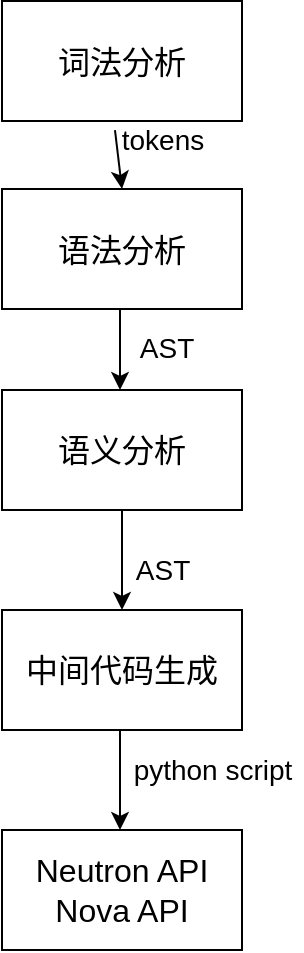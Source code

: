 <mxfile version="10.7.0" type="github"><diagram id="Zb1CWVjWAkrHBD2BwMuO" name="Page-1"><mxGraphModel dx="1394" dy="764" grid="0" gridSize="10" guides="1" tooltips="1" connect="1" arrows="1" fold="1" page="1" pageScale="1" pageWidth="827" pageHeight="1169" math="0" shadow="0"><root><mxCell id="0"/><mxCell id="1" parent="0"/><mxCell id="-hznptE_jmD09w5gWLvC-1" value="&lt;font style=&quot;font-size: 16px&quot;&gt;语法分析&lt;/font&gt;" style="rounded=0;whiteSpace=wrap;html=1;" vertex="1" parent="1"><mxGeometry x="340" y="269.5" width="120" height="60" as="geometry"/></mxCell><mxCell id="-hznptE_jmD09w5gWLvC-2" value="&lt;font style=&quot;font-size: 16px&quot;&gt;词法分析&lt;/font&gt;" style="rounded=0;whiteSpace=wrap;html=1;" vertex="1" parent="1"><mxGeometry x="340" y="175.5" width="120" height="60" as="geometry"/></mxCell><mxCell id="-hznptE_jmD09w5gWLvC-3" value="&lt;font style=&quot;font-size: 16px&quot;&gt;语义分析&lt;/font&gt;" style="rounded=0;whiteSpace=wrap;html=1;" vertex="1" parent="1"><mxGeometry x="340" y="370" width="120" height="60" as="geometry"/></mxCell><mxCell id="-hznptE_jmD09w5gWLvC-10" value="&lt;font style=&quot;font-size: 16px&quot;&gt;Neutron API&lt;br&gt;Nova API&lt;/font&gt;&lt;br&gt;" style="rounded=0;whiteSpace=wrap;html=1;" vertex="1" parent="1"><mxGeometry x="340" y="590" width="120" height="60" as="geometry"/></mxCell><mxCell id="-hznptE_jmD09w5gWLvC-12" value="" style="endArrow=classic;html=1;exitX=0.5;exitY=1;exitDx=0;exitDy=0;entryX=0.5;entryY=0;entryDx=0;entryDy=0;" edge="1" parent="1" source="-hznptE_jmD09w5gWLvC-3" target="-hznptE_jmD09w5gWLvC-26"><mxGeometry width="50" height="50" relative="1" as="geometry"><mxPoint x="230" y="530" as="sourcePoint"/><mxPoint x="400" y="470" as="targetPoint"/></mxGeometry></mxCell><mxCell id="-hznptE_jmD09w5gWLvC-14" value="&lt;font style=&quot;font-size: 14px&quot;&gt;AST&lt;/font&gt;" style="text;html=1;resizable=0;autosize=1;align=center;verticalAlign=middle;points=[];fillColor=none;strokeColor=none;rounded=0;" vertex="1" parent="1"><mxGeometry x="400" y="450" width="40" height="20" as="geometry"/></mxCell><mxCell id="-hznptE_jmD09w5gWLvC-15" value="" style="endArrow=classic;html=1;entryX=0.5;entryY=0;entryDx=0;entryDy=0;" edge="1" parent="1"><mxGeometry width="50" height="50" relative="1" as="geometry"><mxPoint x="399" y="330" as="sourcePoint"/><mxPoint x="399" y="370" as="targetPoint"/></mxGeometry></mxCell><mxCell id="-hznptE_jmD09w5gWLvC-16" value="" style="endArrow=classic;html=1;entryX=0.5;entryY=0;entryDx=0;entryDy=0;exitX=0.039;exitY=0.237;exitDx=0;exitDy=0;exitPerimeter=0;" edge="1" parent="1" source="-hznptE_jmD09w5gWLvC-18" target="-hznptE_jmD09w5gWLvC-1"><mxGeometry width="50" height="50" relative="1" as="geometry"><mxPoint x="400" y="190" as="sourcePoint"/><mxPoint x="400" y="250" as="targetPoint"/></mxGeometry></mxCell><mxCell id="-hznptE_jmD09w5gWLvC-18" value="&lt;font style=&quot;font-size: 14px&quot;&gt;tokens&lt;/font&gt;" style="text;html=1;resizable=0;autosize=1;align=center;verticalAlign=middle;points=[];fillColor=none;strokeColor=none;rounded=0;strokeWidth=3;" vertex="1" parent="1"><mxGeometry x="394.5" y="235.5" width="51" height="19" as="geometry"/></mxCell><mxCell id="-hznptE_jmD09w5gWLvC-19" value="&lt;font style=&quot;font-size: 14px&quot;&gt;AST&lt;/font&gt;" style="text;html=1;resizable=0;autosize=1;align=center;verticalAlign=middle;points=[];fillColor=none;strokeColor=none;rounded=0;" vertex="1" parent="1"><mxGeometry x="403" y="339.5" width="37" height="19" as="geometry"/></mxCell><mxCell id="-hznptE_jmD09w5gWLvC-26" value="&lt;span style=&quot;font-size: 16px&quot;&gt;中间代码生成&lt;/span&gt;" style="rounded=0;whiteSpace=wrap;html=1;" vertex="1" parent="1"><mxGeometry x="340" y="480" width="120" height="60" as="geometry"/></mxCell><mxCell id="-hznptE_jmD09w5gWLvC-27" value="" style="endArrow=classic;html=1;exitX=0.5;exitY=1;exitDx=0;exitDy=0;entryX=0.5;entryY=0;entryDx=0;entryDy=0;" edge="1" parent="1"><mxGeometry width="50" height="50" relative="1" as="geometry"><mxPoint x="399" y="540" as="sourcePoint"/><mxPoint x="399" y="590" as="targetPoint"/></mxGeometry></mxCell><mxCell id="-hznptE_jmD09w5gWLvC-28" value="&lt;font style=&quot;font-size: 14px&quot;&gt;python script&lt;/font&gt;" style="text;html=1;resizable=0;autosize=1;align=center;verticalAlign=middle;points=[];fillColor=none;strokeColor=none;rounded=0;" vertex="1" parent="1"><mxGeometry x="400" y="550" width="90" height="20" as="geometry"/></mxCell></root></mxGraphModel></diagram></mxfile>
